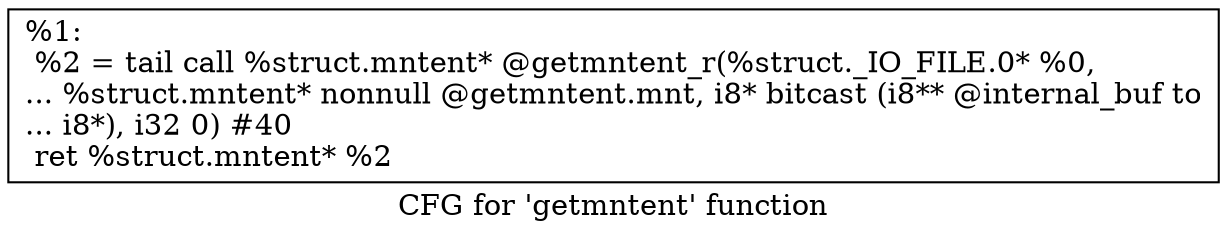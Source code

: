digraph "CFG for 'getmntent' function" {
	label="CFG for 'getmntent' function";

	Node0x1f95f90 [shape=record,label="{%1:\l  %2 = tail call %struct.mntent* @getmntent_r(%struct._IO_FILE.0* %0,\l... %struct.mntent* nonnull @getmntent.mnt, i8* bitcast (i8** @internal_buf to\l... i8*), i32 0) #40\l  ret %struct.mntent* %2\l}"];
}
